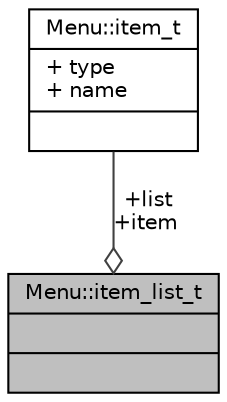 digraph "Menu::item_list_t"
{
  edge [fontname="Helvetica",fontsize="10",labelfontname="Helvetica",labelfontsize="10"];
  node [fontname="Helvetica",fontsize="10",shape=record];
  Node1 [label="{Menu::item_list_t\n||}",height=0.2,width=0.4,color="black", fillcolor="grey75", style="filled", fontcolor="black"];
  Node2 -> Node1 [color="grey25",fontsize="10",style="solid",label=" +list\n+item" ,arrowhead="odiamond",fontname="Helvetica"];
  Node2 [label="{Menu::item_t\n|+ type\l+ name\l|}",height=0.2,width=0.4,color="black", fillcolor="white", style="filled",URL="$df/d93/structMenu_1_1item__t.html"];
}
